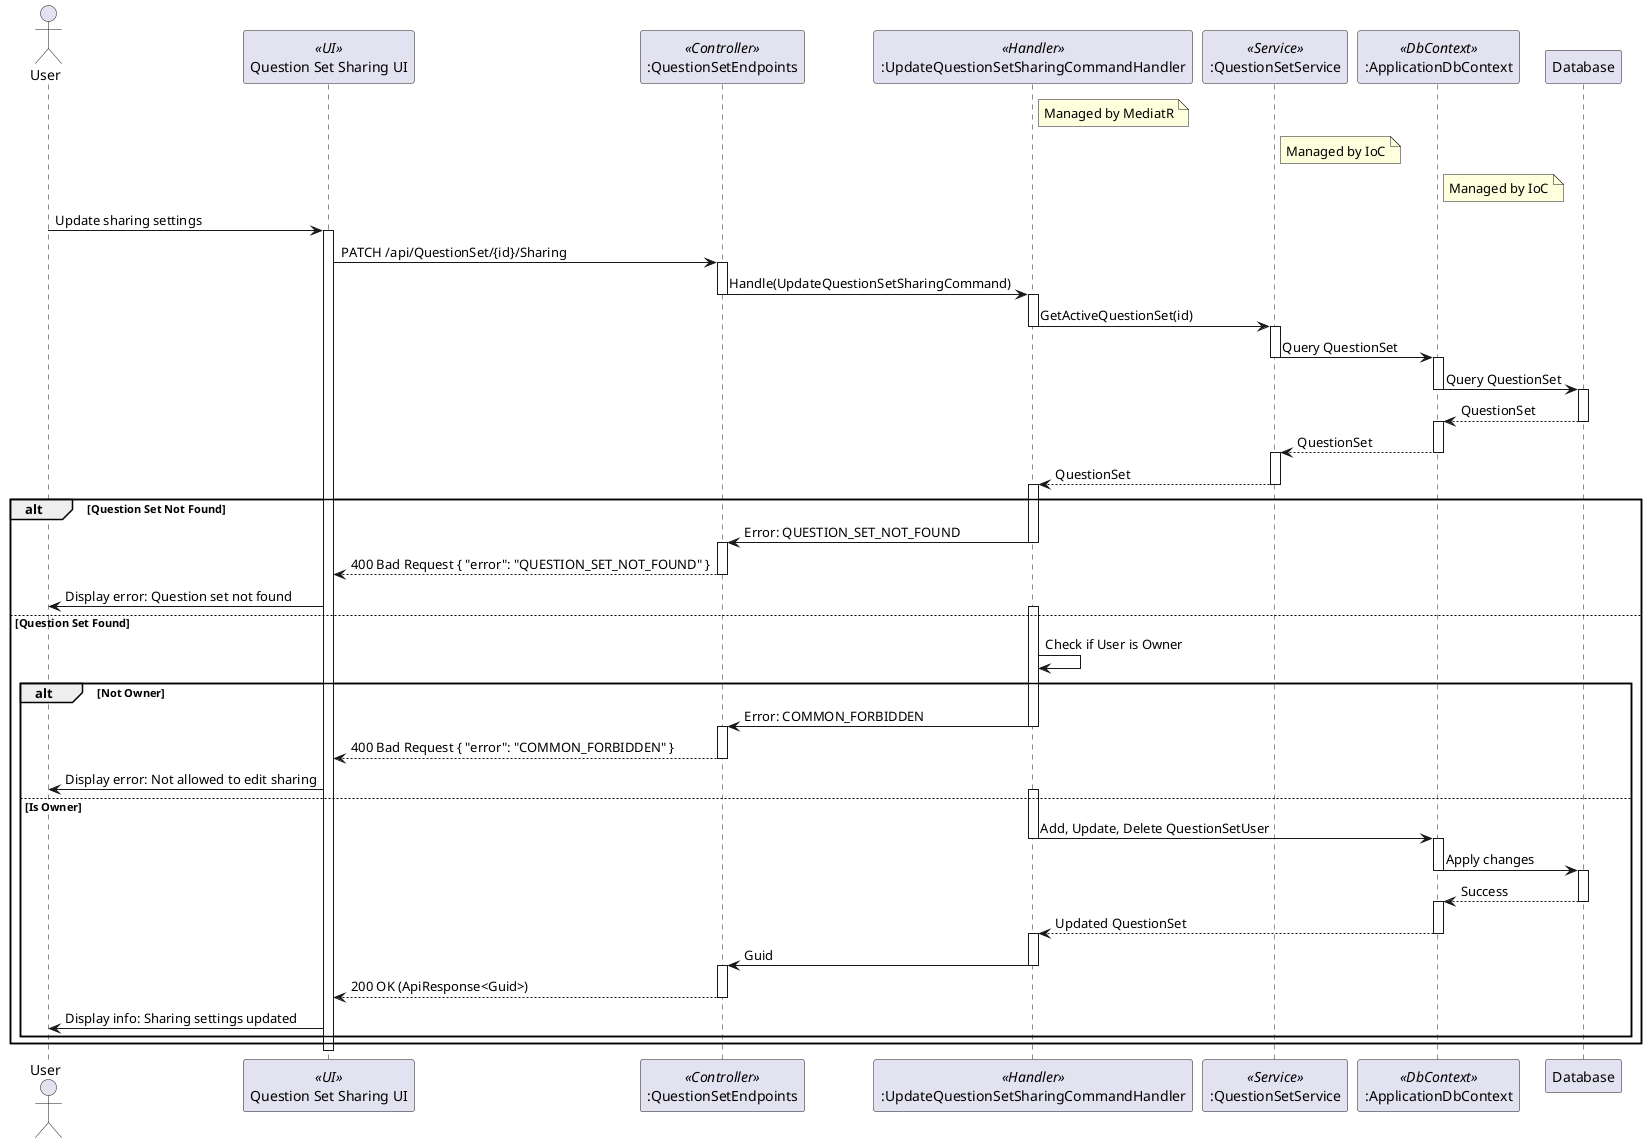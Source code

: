 @startuml
actor User
participant "Question Set Sharing UI" as UI <<UI>>
participant ":QuestionSetEndpoints" as QuestionSetEndpoints <<Controller>>
participant ":UpdateQuestionSetSharingCommandHandler" as UpdateQuestionSetSharingCommandHandler <<Handler>>
participant ":QuestionSetService" as QuestionSetService <<Service>>
participant ":ApplicationDbContext" as ApplicationDbContext <<DbContext>>
participant Database

note right of UpdateQuestionSetSharingCommandHandler
  Managed by MediatR
end note

note right of QuestionSetService
  Managed by IoC
end note

note right of ApplicationDbContext
  Managed by IoC
end note

User -> UI : Update sharing settings
activate UI
UI -> QuestionSetEndpoints : PATCH /api/QuestionSet/{id}/Sharing
activate QuestionSetEndpoints
QuestionSetEndpoints -> UpdateQuestionSetSharingCommandHandler : Handle(UpdateQuestionSetSharingCommand)
deactivate QuestionSetEndpoints
activate UpdateQuestionSetSharingCommandHandler
UpdateQuestionSetSharingCommandHandler -> QuestionSetService : GetActiveQuestionSet(id)
deactivate UpdateQuestionSetSharingCommandHandler
activate QuestionSetService
QuestionSetService -> ApplicationDbContext : Query QuestionSet
deactivate QuestionSetService
activate ApplicationDbContext
ApplicationDbContext -> Database : Query QuestionSet
deactivate ApplicationDbContext
activate Database
Database --> ApplicationDbContext : QuestionSet
deactivate Database
activate ApplicationDbContext
ApplicationDbContext --> QuestionSetService : QuestionSet
deactivate ApplicationDbContext
activate QuestionSetService
QuestionSetService --> UpdateQuestionSetSharingCommandHandler : QuestionSet
deactivate QuestionSetService
activate UpdateQuestionSetSharingCommandHandler
alt Question Set Not Found
    UpdateQuestionSetSharingCommandHandler -> QuestionSetEndpoints : Error: QUESTION_SET_NOT_FOUND
    deactivate UpdateQuestionSetSharingCommandHandler
    activate QuestionSetEndpoints
    QuestionSetEndpoints --> UI : 400 Bad Request { "error": "QUESTION_SET_NOT_FOUND" }
    deactivate QuestionSetEndpoints
    UI -> User : Display error: Question set not found
else Question Set Found
    activate UpdateQuestionSetSharingCommandHandler
    UpdateQuestionSetSharingCommandHandler -> UpdateQuestionSetSharingCommandHandler : Check if User is Owner
    alt Not Owner
        UpdateQuestionSetSharingCommandHandler -> QuestionSetEndpoints : Error: COMMON_FORBIDDEN
        deactivate UpdateQuestionSetSharingCommandHandler
        activate QuestionSetEndpoints
        QuestionSetEndpoints --> UI : 400 Bad Request { "error": "COMMON_FORBIDDEN" }
        deactivate QuestionSetEndpoints
        UI -> User : Display error: Not allowed to edit sharing
    else Is Owner
        activate UpdateQuestionSetSharingCommandHandler
        UpdateQuestionSetSharingCommandHandler -> ApplicationDbContext : Add, Update, Delete QuestionSetUser
        deactivate UpdateQuestionSetSharingCommandHandler
        activate ApplicationDbContext
        ApplicationDbContext -> Database : Apply changes
        deactivate ApplicationDbContext
        activate Database
        Database --> ApplicationDbContext : Success
        deactivate Database
        activate ApplicationDbContext
        ApplicationDbContext --> UpdateQuestionSetSharingCommandHandler : Updated QuestionSet
        deactivate ApplicationDbContext
        activate UpdateQuestionSetSharingCommandHandler
        UpdateQuestionSetSharingCommandHandler -> QuestionSetEndpoints : Guid
        deactivate UpdateQuestionSetSharingCommandHandler
        activate QuestionSetEndpoints
        QuestionSetEndpoints --> UI : 200 OK (ApiResponse<Guid>)
        deactivate QuestionSetEndpoints
        UI -> User : Display info: Sharing settings updated
    end
end
deactivate UI

@enduml